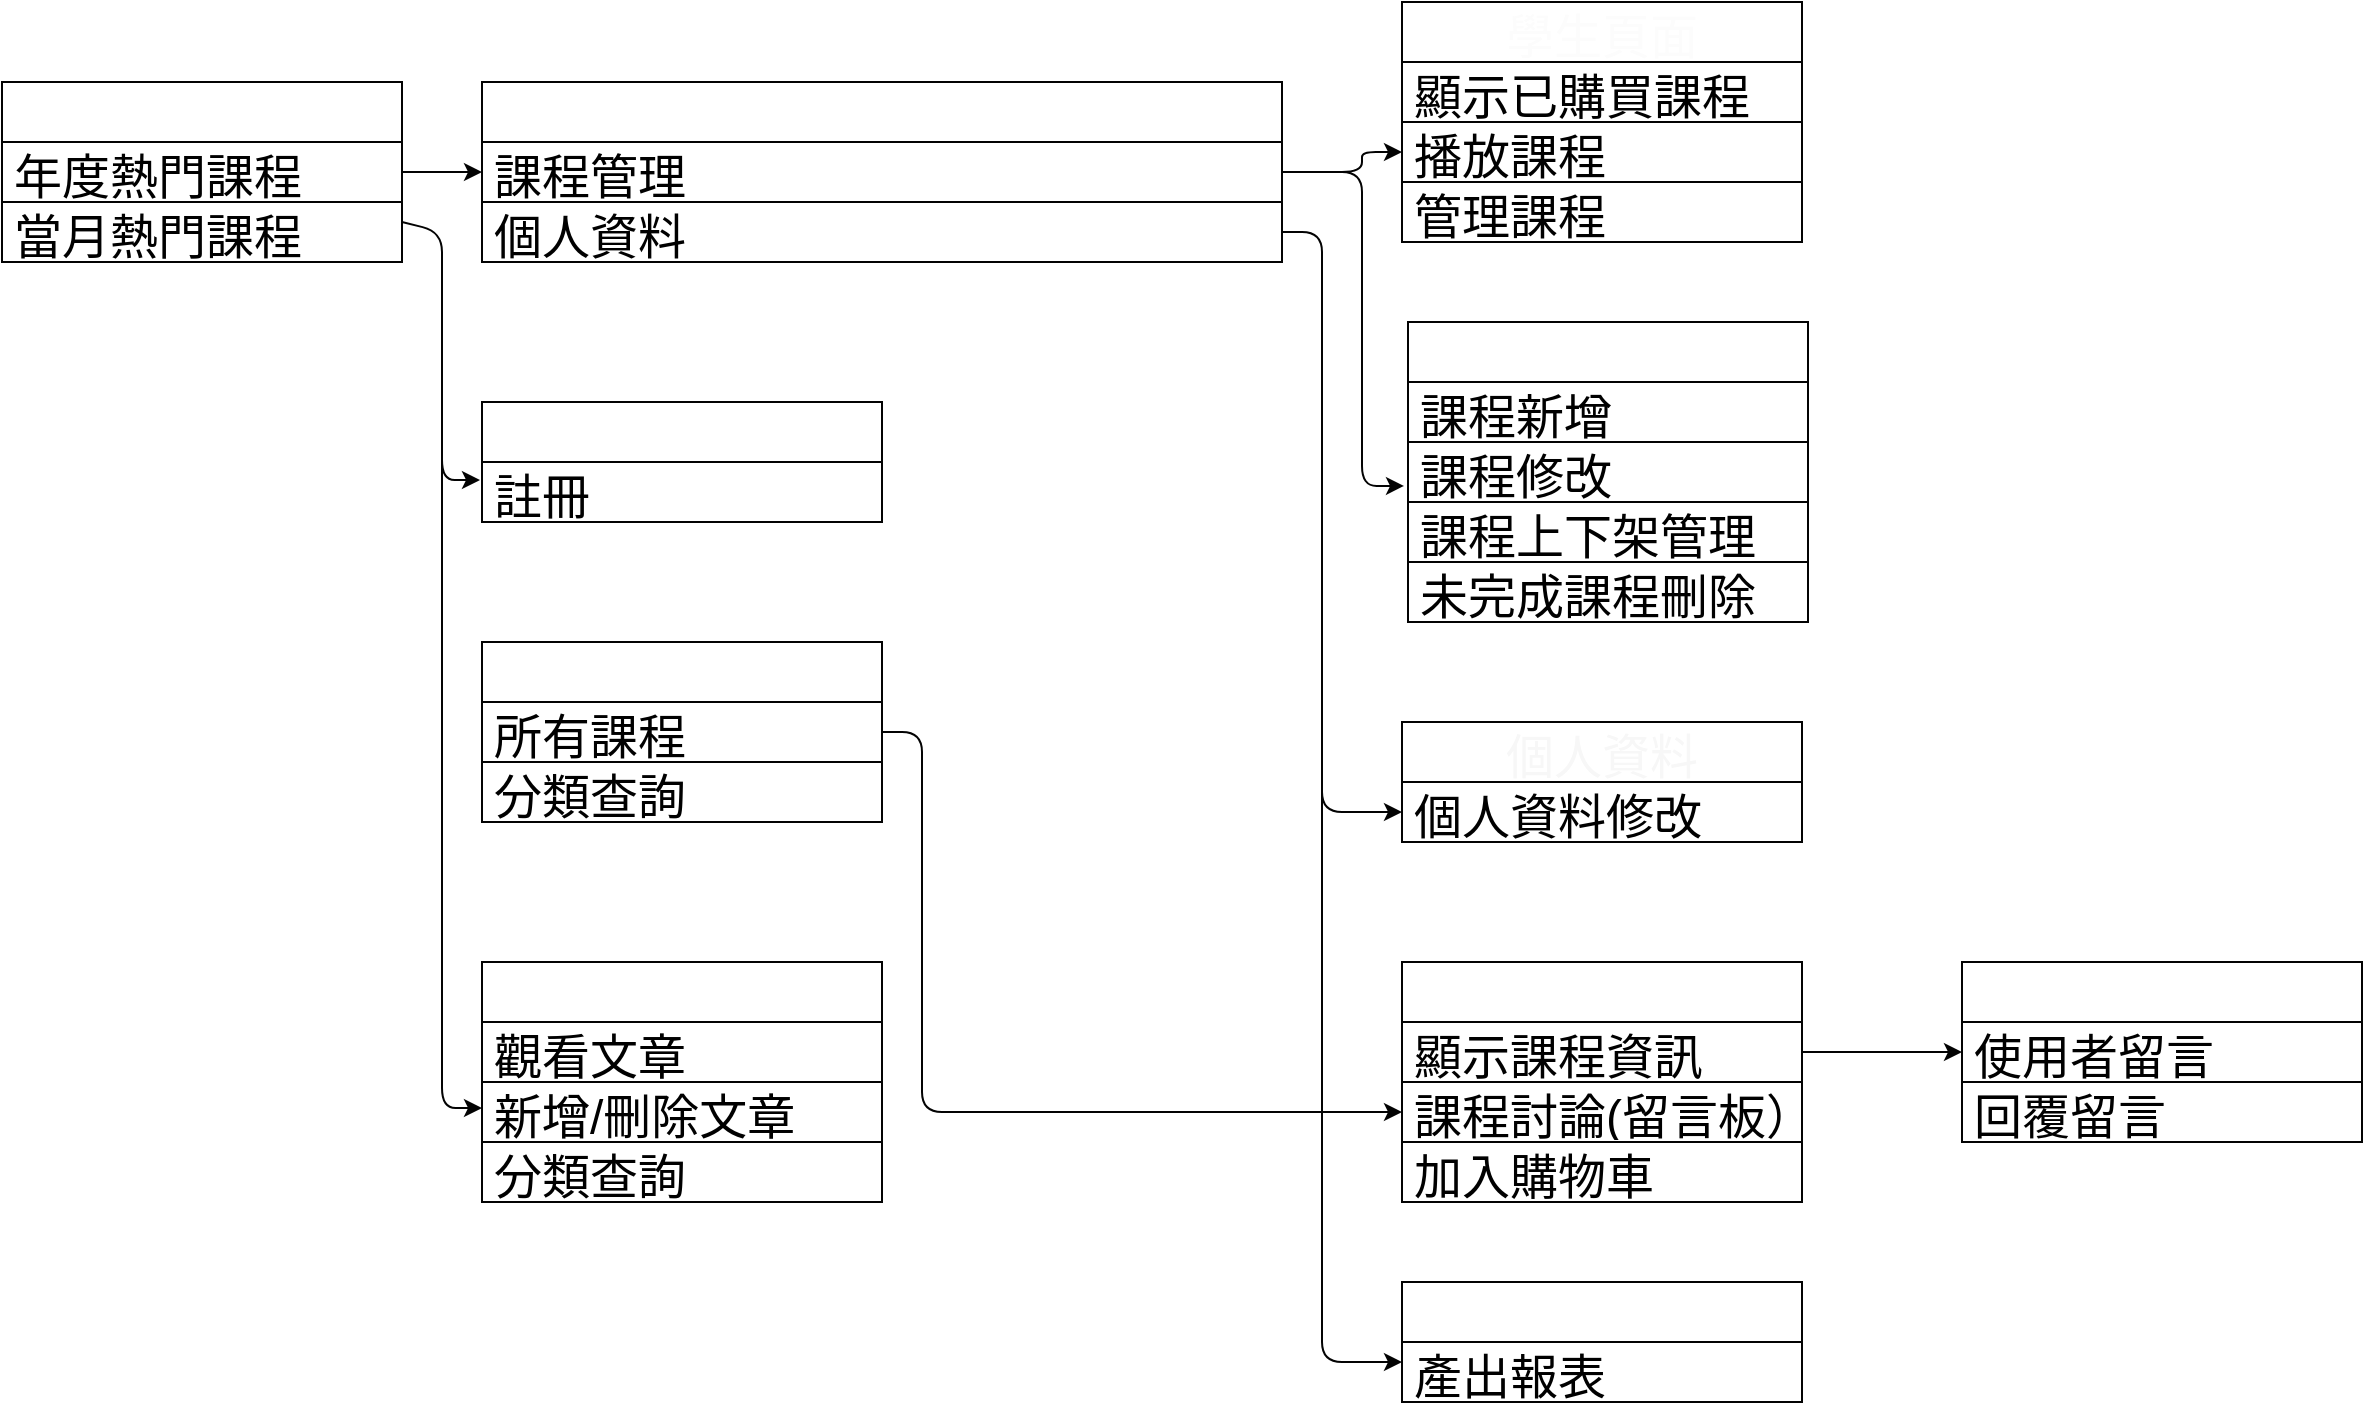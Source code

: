 <mxfile>
    <diagram id="5eixCT4aslgIog5RmQju" name="Page-1">
        <mxGraphModel dx="1448" dy="642" grid="1" gridSize="10" guides="0" tooltips="1" connect="0" arrows="0" fold="1" page="0" pageScale="1" pageWidth="827" pageHeight="1169" background="#FFFFFF" math="0" shadow="0">
            <root>
                <mxCell id="0"/>
                <mxCell id="1" parent="0"/>
                <mxCell id="qsGzzAuagtlAmWLh8xZQ-89" value="首頁" style="swimlane;fontStyle=0;childLayout=stackLayout;horizontal=1;startSize=30;horizontalStack=0;resizeParent=1;resizeParentMax=0;resizeLast=0;collapsible=1;marginBottom=0;fontSize=24;strokeColor=#030303;fontColor=#FFFFFF;" parent="1" vertex="1">
                    <mxGeometry x="40" y="40" width="200" height="90" as="geometry">
                        <mxRectangle x="40" y="240" width="80" height="30" as="alternateBounds"/>
                    </mxGeometry>
                </mxCell>
                <mxCell id="qsGzzAuagtlAmWLh8xZQ-91" value="年度熱門課程" style="text;align=left;verticalAlign=middle;spacingLeft=4;spacingRight=4;overflow=hidden;points=[[0,0.5],[1,0.5]];portConstraint=eastwest;rotatable=0;fontSize=24;strokeColor=#030303;fontColor=#000000;" parent="qsGzzAuagtlAmWLh8xZQ-89" vertex="1">
                    <mxGeometry y="30" width="200" height="30" as="geometry"/>
                </mxCell>
                <mxCell id="qsGzzAuagtlAmWLh8xZQ-119" value="當月熱門課程" style="text;align=left;verticalAlign=middle;spacingLeft=4;spacingRight=4;overflow=hidden;points=[[0,0.5],[1,0.5]];portConstraint=eastwest;rotatable=0;fontSize=24;strokeColor=#030303;fontColor=#000000;" parent="qsGzzAuagtlAmWLh8xZQ-89" vertex="1">
                    <mxGeometry y="60" width="200" height="30" as="geometry"/>
                </mxCell>
                <mxCell id="qsGzzAuagtlAmWLh8xZQ-100" value="課程管理頁面" style="swimlane;fontStyle=0;childLayout=stackLayout;horizontal=1;startSize=30;horizontalStack=0;resizeParent=1;resizeParentMax=0;resizeLast=0;collapsible=1;marginBottom=0;fontSize=24;strokeColor=#030303;fontColor=#FFFFFF;" parent="1" vertex="1">
                    <mxGeometry x="743" y="160" width="200" height="150" as="geometry">
                        <mxRectangle x="603" y="160" width="130" height="30" as="alternateBounds"/>
                    </mxGeometry>
                </mxCell>
                <mxCell id="qsGzzAuagtlAmWLh8xZQ-101" value="課程新增" style="text;align=left;verticalAlign=middle;spacingLeft=4;spacingRight=4;overflow=hidden;points=[[0,0.5],[1,0.5]];portConstraint=eastwest;rotatable=0;fontSize=24;strokeColor=#030303;fontColor=#000000;" parent="qsGzzAuagtlAmWLh8xZQ-100" vertex="1">
                    <mxGeometry y="30" width="200" height="30" as="geometry"/>
                </mxCell>
                <mxCell id="qsGzzAuagtlAmWLh8xZQ-102" value="課程修改" style="text;align=left;verticalAlign=middle;spacingLeft=4;spacingRight=4;overflow=hidden;points=[[0,0.5],[1,0.5]];portConstraint=eastwest;rotatable=0;fontSize=24;strokeColor=#030303;fontColor=#000000;" parent="qsGzzAuagtlAmWLh8xZQ-100" vertex="1">
                    <mxGeometry y="60" width="200" height="30" as="geometry"/>
                </mxCell>
                <mxCell id="8" value="課程上下架管理" style="text;align=left;verticalAlign=middle;spacingLeft=4;spacingRight=4;overflow=hidden;points=[[0,0.5],[1,0.5]];portConstraint=eastwest;rotatable=0;fontSize=24;strokeColor=#030303;fontColor=#000000;" parent="qsGzzAuagtlAmWLh8xZQ-100" vertex="1">
                    <mxGeometry y="90" width="200" height="30" as="geometry"/>
                </mxCell>
                <mxCell id="qsGzzAuagtlAmWLh8xZQ-103" value="未完成課程刪除" style="text;align=left;verticalAlign=middle;spacingLeft=4;spacingRight=4;overflow=hidden;points=[[0,0.5],[1,0.5]];portConstraint=eastwest;rotatable=0;fontSize=24;strokeColor=#030303;fontColor=#000000;" parent="qsGzzAuagtlAmWLh8xZQ-100" vertex="1">
                    <mxGeometry y="120" width="200" height="30" as="geometry"/>
                </mxCell>
                <mxCell id="qsGzzAuagtlAmWLh8xZQ-105" value="學生頁面" style="swimlane;fontStyle=0;childLayout=stackLayout;horizontal=1;startSize=30;horizontalStack=0;resizeParent=1;resizeParentMax=0;resizeLast=0;collapsible=1;marginBottom=0;fontSize=24;strokeColor=#030303;fontColor=#FCFCFC;" parent="1" vertex="1">
                    <mxGeometry x="740" width="200" height="120" as="geometry">
                        <mxRectangle x="600" y="320" width="130" height="30" as="alternateBounds"/>
                    </mxGeometry>
                </mxCell>
                <mxCell id="qsGzzAuagtlAmWLh8xZQ-106" value="顯示已購買課程" style="text;align=left;verticalAlign=middle;spacingLeft=4;spacingRight=4;overflow=hidden;points=[[0,0.5],[1,0.5]];portConstraint=eastwest;rotatable=0;fontSize=24;strokeColor=#030303;fontColor=#000000;" parent="qsGzzAuagtlAmWLh8xZQ-105" vertex="1">
                    <mxGeometry y="30" width="200" height="30" as="geometry"/>
                </mxCell>
                <mxCell id="qsGzzAuagtlAmWLh8xZQ-107" value="播放課程" style="text;align=left;verticalAlign=middle;spacingLeft=4;spacingRight=4;overflow=hidden;points=[[0,0.5],[1,0.5]];portConstraint=eastwest;rotatable=0;fontSize=24;strokeColor=#030303;fontColor=#000000;" parent="qsGzzAuagtlAmWLh8xZQ-105" vertex="1">
                    <mxGeometry y="60" width="200" height="30" as="geometry"/>
                </mxCell>
                <mxCell id="qsGzzAuagtlAmWLh8xZQ-108" value="管理課程" style="text;align=left;verticalAlign=middle;spacingLeft=4;spacingRight=4;overflow=hidden;points=[[0,0.5],[1,0.5]];portConstraint=eastwest;rotatable=0;fontSize=24;strokeColor=#030303;fontColor=#000000;" parent="qsGzzAuagtlAmWLh8xZQ-105" vertex="1">
                    <mxGeometry y="90" width="200" height="30" as="geometry"/>
                </mxCell>
                <mxCell id="qsGzzAuagtlAmWLh8xZQ-115" value="課程瀏覽" style="swimlane;fontStyle=0;childLayout=stackLayout;horizontal=1;startSize=30;horizontalStack=0;resizeParent=1;resizeParentMax=0;resizeLast=0;collapsible=1;marginBottom=0;fontSize=24;strokeColor=#030303;fontColor=#FFFFFF;" parent="1" vertex="1">
                    <mxGeometry x="280" y="320" width="200" height="90" as="geometry">
                        <mxRectangle x="400" y="680" width="130" height="30" as="alternateBounds"/>
                    </mxGeometry>
                </mxCell>
                <mxCell id="qsGzzAuagtlAmWLh8xZQ-116" value="所有課程" style="text;align=left;verticalAlign=middle;spacingLeft=4;spacingRight=4;overflow=hidden;points=[[0,0.5],[1,0.5]];portConstraint=eastwest;rotatable=0;fontSize=24;strokeColor=#030303;fontColor=#000000;" parent="qsGzzAuagtlAmWLh8xZQ-115" vertex="1">
                    <mxGeometry y="30" width="200" height="30" as="geometry"/>
                </mxCell>
                <mxCell id="7" value="分類查詢" style="text;align=left;verticalAlign=middle;spacingLeft=4;spacingRight=4;overflow=hidden;points=[[0,0.5],[1,0.5]];portConstraint=eastwest;rotatable=0;fontSize=24;strokeColor=#030303;fontColor=#000000;" parent="qsGzzAuagtlAmWLh8xZQ-115" vertex="1">
                    <mxGeometry y="60" width="200" height="30" as="geometry"/>
                </mxCell>
                <mxCell id="qsGzzAuagtlAmWLh8xZQ-120" value="註冊頁面" style="swimlane;fontStyle=0;childLayout=stackLayout;horizontal=1;startSize=30;horizontalStack=0;resizeParent=1;resizeParentMax=0;resizeLast=0;collapsible=1;marginBottom=0;fontSize=24;strokeColor=#030303;fontColor=#FFFFFF;" parent="1" vertex="1">
                    <mxGeometry x="280" y="200" width="200" height="60" as="geometry">
                        <mxRectangle x="280" y="40" width="130" height="30" as="alternateBounds"/>
                    </mxGeometry>
                </mxCell>
                <mxCell id="qsGzzAuagtlAmWLh8xZQ-123" value="註冊" style="text;align=left;verticalAlign=middle;spacingLeft=4;spacingRight=4;overflow=hidden;points=[[0,0.5],[1,0.5]];portConstraint=eastwest;rotatable=0;fontSize=24;strokeColor=#030303;fontColor=#000000;" parent="qsGzzAuagtlAmWLh8xZQ-120" vertex="1">
                    <mxGeometry y="30" width="200" height="30" as="geometry"/>
                </mxCell>
                <mxCell id="qsGzzAuagtlAmWLh8xZQ-124" value="個人資料" style="swimlane;fontStyle=0;childLayout=stackLayout;horizontal=1;startSize=30;horizontalStack=0;resizeParent=1;resizeParentMax=0;resizeLast=0;collapsible=1;marginBottom=0;fontSize=24;strokeColor=#030303;fontColor=#F7F7F7;labelBackgroundColor=none;labelBorderColor=none;" parent="1" vertex="1">
                    <mxGeometry x="740" y="360" width="200" height="60" as="geometry">
                        <mxRectangle x="40" y="240" width="80" height="30" as="alternateBounds"/>
                    </mxGeometry>
                </mxCell>
                <mxCell id="qsGzzAuagtlAmWLh8xZQ-125" value="個人資料修改" style="text;align=left;verticalAlign=middle;spacingLeft=4;spacingRight=4;overflow=hidden;points=[[0,0.5],[1,0.5]];portConstraint=eastwest;rotatable=0;fontSize=24;strokeColor=#030303;fontColor=#000000;" parent="qsGzzAuagtlAmWLh8xZQ-124" vertex="1">
                    <mxGeometry y="30" width="200" height="30" as="geometry"/>
                </mxCell>
                <mxCell id="qsGzzAuagtlAmWLh8xZQ-130" value="後台" style="swimlane;fontStyle=0;childLayout=stackLayout;horizontal=1;startSize=30;horizontalStack=0;resizeParent=1;resizeParentMax=0;resizeLast=0;collapsible=1;marginBottom=0;fontSize=24;strokeColor=#030303;fontColor=#FFFFFF;" parent="1" vertex="1">
                    <mxGeometry x="280" y="40" width="400" height="90" as="geometry">
                        <mxRectangle x="40" y="240" width="80" height="30" as="alternateBounds"/>
                    </mxGeometry>
                </mxCell>
                <mxCell id="qsGzzAuagtlAmWLh8xZQ-132" value="課程管理" style="text;align=left;verticalAlign=middle;spacingLeft=4;spacingRight=4;overflow=hidden;points=[[0,0.5],[1,0.5]];portConstraint=eastwest;rotatable=0;fontSize=24;strokeColor=#030303;fontColor=#000000;" parent="qsGzzAuagtlAmWLh8xZQ-130" vertex="1">
                    <mxGeometry y="30" width="400" height="30" as="geometry"/>
                </mxCell>
                <mxCell id="qsGzzAuagtlAmWLh8xZQ-131" value="個人資料" style="text;align=left;verticalAlign=middle;spacingLeft=4;spacingRight=4;overflow=hidden;points=[[0,0.5],[1,0.5]];portConstraint=eastwest;rotatable=0;fontSize=24;strokeColor=#030303;fontColor=#000000;" parent="qsGzzAuagtlAmWLh8xZQ-130" vertex="1">
                    <mxGeometry y="60" width="400" height="30" as="geometry"/>
                </mxCell>
                <mxCell id="qsGzzAuagtlAmWLh8xZQ-139" style="edgeStyle=orthogonalEdgeStyle;orthogonalLoop=1;jettySize=auto;html=1;entryX=0;entryY=0.5;entryDx=0;entryDy=0;fontSize=24;labelBackgroundColor=#EEEEEE;fontColor=#000000;strokeColor=#030303;" parent="1" source="qsGzzAuagtlAmWLh8xZQ-131" target="qsGzzAuagtlAmWLh8xZQ-125" edge="1">
                    <mxGeometry relative="1" as="geometry">
                        <Array as="points">
                            <mxPoint x="700" y="115"/>
                            <mxPoint x="700" y="405"/>
                        </Array>
                    </mxGeometry>
                </mxCell>
                <mxCell id="qsGzzAuagtlAmWLh8xZQ-140" style="edgeStyle=orthogonalEdgeStyle;orthogonalLoop=1;jettySize=auto;html=1;entryX=0;entryY=0.5;entryDx=0;entryDy=0;fontSize=24;labelBackgroundColor=#EEEEEE;fontColor=#000000;strokeColor=#030303;" parent="1" source="qsGzzAuagtlAmWLh8xZQ-132" target="qsGzzAuagtlAmWLh8xZQ-107" edge="1">
                    <mxGeometry relative="1" as="geometry">
                        <Array as="points">
                            <mxPoint x="720" y="85"/>
                            <mxPoint x="720" y="75"/>
                        </Array>
                    </mxGeometry>
                </mxCell>
                <mxCell id="qsGzzAuagtlAmWLh8xZQ-141" style="edgeStyle=orthogonalEdgeStyle;orthogonalLoop=1;jettySize=auto;html=1;entryX=-0.01;entryY=0.733;entryDx=0;entryDy=0;entryPerimeter=0;fontSize=24;labelBackgroundColor=#EEEEEE;fontColor=#000000;strokeColor=#030303;" parent="1" source="qsGzzAuagtlAmWLh8xZQ-132" target="qsGzzAuagtlAmWLh8xZQ-102" edge="1">
                    <mxGeometry relative="1" as="geometry">
                        <Array as="points">
                            <mxPoint x="720" y="85"/>
                            <mxPoint x="720" y="242"/>
                        </Array>
                    </mxGeometry>
                </mxCell>
                <mxCell id="qsGzzAuagtlAmWLh8xZQ-148" value="單一課程的頁面" style="swimlane;fontStyle=0;childLayout=stackLayout;horizontal=1;startSize=30;horizontalStack=0;resizeParent=1;resizeParentMax=0;resizeLast=0;collapsible=1;marginBottom=0;fontSize=24;strokeColor=#030303;fontColor=#FFFFFF;" parent="1" vertex="1">
                    <mxGeometry x="740" y="480" width="200" height="120" as="geometry">
                        <mxRectangle x="400" y="680" width="130" height="30" as="alternateBounds"/>
                    </mxGeometry>
                </mxCell>
                <mxCell id="qsGzzAuagtlAmWLh8xZQ-149" value="顯示課程資訊" style="text;align=left;verticalAlign=middle;spacingLeft=4;spacingRight=4;overflow=hidden;points=[[0,0.5],[1,0.5]];portConstraint=eastwest;rotatable=0;fontSize=24;strokeColor=#030303;fontColor=#000000;" parent="qsGzzAuagtlAmWLh8xZQ-148" vertex="1">
                    <mxGeometry y="30" width="200" height="30" as="geometry"/>
                </mxCell>
                <mxCell id="qsGzzAuagtlAmWLh8xZQ-150" value="課程討論(留言板）" style="text;align=left;verticalAlign=middle;spacingLeft=4;spacingRight=4;overflow=hidden;points=[[0,0.5],[1,0.5]];portConstraint=eastwest;rotatable=0;fontSize=24;strokeColor=#030303;fontColor=#000000;" parent="qsGzzAuagtlAmWLh8xZQ-148" vertex="1">
                    <mxGeometry y="60" width="200" height="30" as="geometry"/>
                </mxCell>
                <mxCell id="qsGzzAuagtlAmWLh8xZQ-151" value="加入購物車" style="text;align=left;verticalAlign=middle;spacingLeft=4;spacingRight=4;overflow=hidden;points=[[0,0.5],[1,0.5]];portConstraint=eastwest;rotatable=0;fontSize=24;strokeColor=#030303;fontColor=#000000;" parent="qsGzzAuagtlAmWLh8xZQ-148" vertex="1">
                    <mxGeometry y="90" width="200" height="30" as="geometry"/>
                </mxCell>
                <mxCell id="qsGzzAuagtlAmWLh8xZQ-152" style="edgeStyle=orthogonalEdgeStyle;orthogonalLoop=1;jettySize=auto;html=1;entryX=0;entryY=0.5;entryDx=0;entryDy=0;fontSize=24;labelBackgroundColor=#EEEEEE;fontColor=#000000;strokeColor=#030303;" parent="1" source="qsGzzAuagtlAmWLh8xZQ-116" target="qsGzzAuagtlAmWLh8xZQ-150" edge="1">
                    <mxGeometry relative="1" as="geometry">
                        <Array as="points">
                            <mxPoint x="500" y="365"/>
                            <mxPoint x="500" y="555"/>
                        </Array>
                    </mxGeometry>
                </mxCell>
                <mxCell id="qsGzzAuagtlAmWLh8xZQ-153" value="留言板" style="swimlane;fontStyle=0;childLayout=stackLayout;horizontal=1;startSize=30;horizontalStack=0;resizeParent=1;resizeParentMax=0;resizeLast=0;collapsible=1;marginBottom=0;fontSize=24;strokeColor=#030303;fontColor=#FFFFFF;" parent="1" vertex="1">
                    <mxGeometry x="1020" y="480" width="200" height="90" as="geometry">
                        <mxRectangle x="400" y="680" width="130" height="30" as="alternateBounds"/>
                    </mxGeometry>
                </mxCell>
                <mxCell id="qsGzzAuagtlAmWLh8xZQ-156" value="使用者留言" style="text;align=left;verticalAlign=middle;spacingLeft=4;spacingRight=4;overflow=hidden;points=[[0,0.5],[1,0.5]];portConstraint=eastwest;rotatable=0;fontSize=24;strokeColor=#030303;fontColor=#000000;" parent="qsGzzAuagtlAmWLh8xZQ-153" vertex="1">
                    <mxGeometry y="30" width="200" height="30" as="geometry"/>
                </mxCell>
                <mxCell id="qsGzzAuagtlAmWLh8xZQ-155" value="回覆留言" style="text;align=left;verticalAlign=middle;spacingLeft=4;spacingRight=4;overflow=hidden;points=[[0,0.5],[1,0.5]];portConstraint=eastwest;rotatable=0;fontSize=24;strokeColor=#030303;fontColor=#000000;" parent="qsGzzAuagtlAmWLh8xZQ-153" vertex="1">
                    <mxGeometry y="60" width="200" height="30" as="geometry"/>
                </mxCell>
                <mxCell id="qsGzzAuagtlAmWLh8xZQ-159" style="edgeStyle=orthogonalEdgeStyle;orthogonalLoop=1;jettySize=auto;html=1;fontSize=24;exitX=1;exitY=0.5;exitDx=0;exitDy=0;entryX=0;entryY=0.5;entryDx=0;entryDy=0;labelBackgroundColor=#EEEEEE;fontColor=#000000;strokeColor=#030303;" parent="1" source="qsGzzAuagtlAmWLh8xZQ-149" target="qsGzzAuagtlAmWLh8xZQ-156" edge="1">
                    <mxGeometry relative="1" as="geometry">
                        <mxPoint x="1000" y="600" as="targetPoint"/>
                    </mxGeometry>
                </mxCell>
                <mxCell id="2" style="edgeStyle=none;html=1;exitX=1;exitY=0.5;exitDx=0;exitDy=0;entryX=0;entryY=0.5;entryDx=0;entryDy=0;fontSize=24;labelBackgroundColor=#EEEEEE;fontColor=#000000;strokeColor=#030303;entryPerimeter=0;" parent="1" source="qsGzzAuagtlAmWLh8xZQ-91" target="qsGzzAuagtlAmWLh8xZQ-132" edge="1">
                    <mxGeometry relative="1" as="geometry"/>
                </mxCell>
                <mxCell id="4" style="edgeStyle=none;html=1;entryX=-0.005;entryY=0.3;entryDx=0;entryDy=0;entryPerimeter=0;fontSize=24;labelBackgroundColor=#EEEEEE;fontColor=#000000;strokeColor=#030303;" parent="1" target="qsGzzAuagtlAmWLh8xZQ-123" edge="1">
                    <mxGeometry relative="1" as="geometry">
                        <Array as="points">
                            <mxPoint x="260" y="115"/>
                            <mxPoint x="260" y="239"/>
                        </Array>
                        <mxPoint x="240" y="110" as="sourcePoint"/>
                    </mxGeometry>
                </mxCell>
                <mxCell id="10" value="文章分享" style="swimlane;fontStyle=0;childLayout=stackLayout;horizontal=1;startSize=30;horizontalStack=0;resizeParent=1;resizeParentMax=0;resizeLast=0;collapsible=1;marginBottom=0;fontSize=24;strokeColor=#030303;fontColor=#FFFFFF;" vertex="1" parent="1">
                    <mxGeometry x="280" y="480" width="200" height="120" as="geometry">
                        <mxRectangle x="40" y="240" width="80" height="30" as="alternateBounds"/>
                    </mxGeometry>
                </mxCell>
                <mxCell id="12" value="觀看文章" style="text;align=left;verticalAlign=middle;spacingLeft=4;spacingRight=4;overflow=hidden;points=[[0,0.5],[1,0.5]];portConstraint=eastwest;rotatable=0;fontSize=24;strokeColor=#030303;fontColor=#000000;" vertex="1" parent="10">
                    <mxGeometry y="30" width="200" height="30" as="geometry"/>
                </mxCell>
                <mxCell id="13" value="新增/刪除文章" style="text;align=left;verticalAlign=middle;spacingLeft=4;spacingRight=4;overflow=hidden;points=[[0,0.5],[1,0.5]];portConstraint=eastwest;rotatable=0;fontSize=24;strokeColor=#030303;fontColor=#000000;" vertex="1" parent="10">
                    <mxGeometry y="60" width="200" height="30" as="geometry"/>
                </mxCell>
                <mxCell id="19" value="分類查詢" style="text;align=left;verticalAlign=middle;spacingLeft=4;spacingRight=4;overflow=hidden;points=[[0,0.5],[1,0.5]];portConstraint=eastwest;rotatable=0;fontSize=24;strokeColor=#030303;fontColor=#000000;" vertex="1" parent="10">
                    <mxGeometry y="90" width="200" height="30" as="geometry"/>
                </mxCell>
                <mxCell id="21" style="edgeStyle=none;html=1;entryX=0;entryY=0.5;entryDx=0;entryDy=0;fontSize=24;labelBackgroundColor=#EEEEEE;fontColor=#000000;strokeColor=#030303;" edge="1" parent="1">
                    <mxGeometry relative="1" as="geometry">
                        <Array as="points">
                            <mxPoint x="260" y="273"/>
                            <mxPoint x="260" y="553"/>
                        </Array>
                        <mxPoint x="260" y="220" as="sourcePoint"/>
                        <mxPoint x="280" y="553" as="targetPoint"/>
                    </mxGeometry>
                </mxCell>
                <mxCell id="22" value="統計分析" style="swimlane;fontStyle=0;childLayout=stackLayout;horizontal=1;startSize=30;horizontalStack=0;resizeParent=1;resizeParentMax=0;resizeLast=0;collapsible=1;marginBottom=0;fontSize=24;strokeColor=#030303;fontColor=#FFFFFF;" vertex="1" parent="1">
                    <mxGeometry x="740" y="640" width="200" height="60" as="geometry">
                        <mxRectangle x="280" y="40" width="130" height="30" as="alternateBounds"/>
                    </mxGeometry>
                </mxCell>
                <mxCell id="23" value="產出報表" style="text;align=left;verticalAlign=middle;spacingLeft=4;spacingRight=4;overflow=hidden;points=[[0,0.5],[1,0.5]];portConstraint=eastwest;rotatable=0;fontSize=24;strokeColor=#030303;fontColor=#000000;" vertex="1" parent="22">
                    <mxGeometry y="30" width="200" height="30" as="geometry"/>
                </mxCell>
                <mxCell id="24" style="edgeStyle=orthogonalEdgeStyle;orthogonalLoop=1;jettySize=auto;html=1;entryX=0;entryY=0.5;entryDx=0;entryDy=0;fontSize=24;labelBackgroundColor=#EEEEEE;fontColor=#000000;strokeColor=#030303;" edge="1" parent="1">
                    <mxGeometry relative="1" as="geometry">
                        <Array as="points">
                            <mxPoint x="700" y="390"/>
                            <mxPoint x="700" y="680"/>
                        </Array>
                        <mxPoint x="700" y="380" as="sourcePoint"/>
                        <mxPoint x="740" y="680" as="targetPoint"/>
                    </mxGeometry>
                </mxCell>
            </root>
        </mxGraphModel>
    </diagram>
</mxfile>